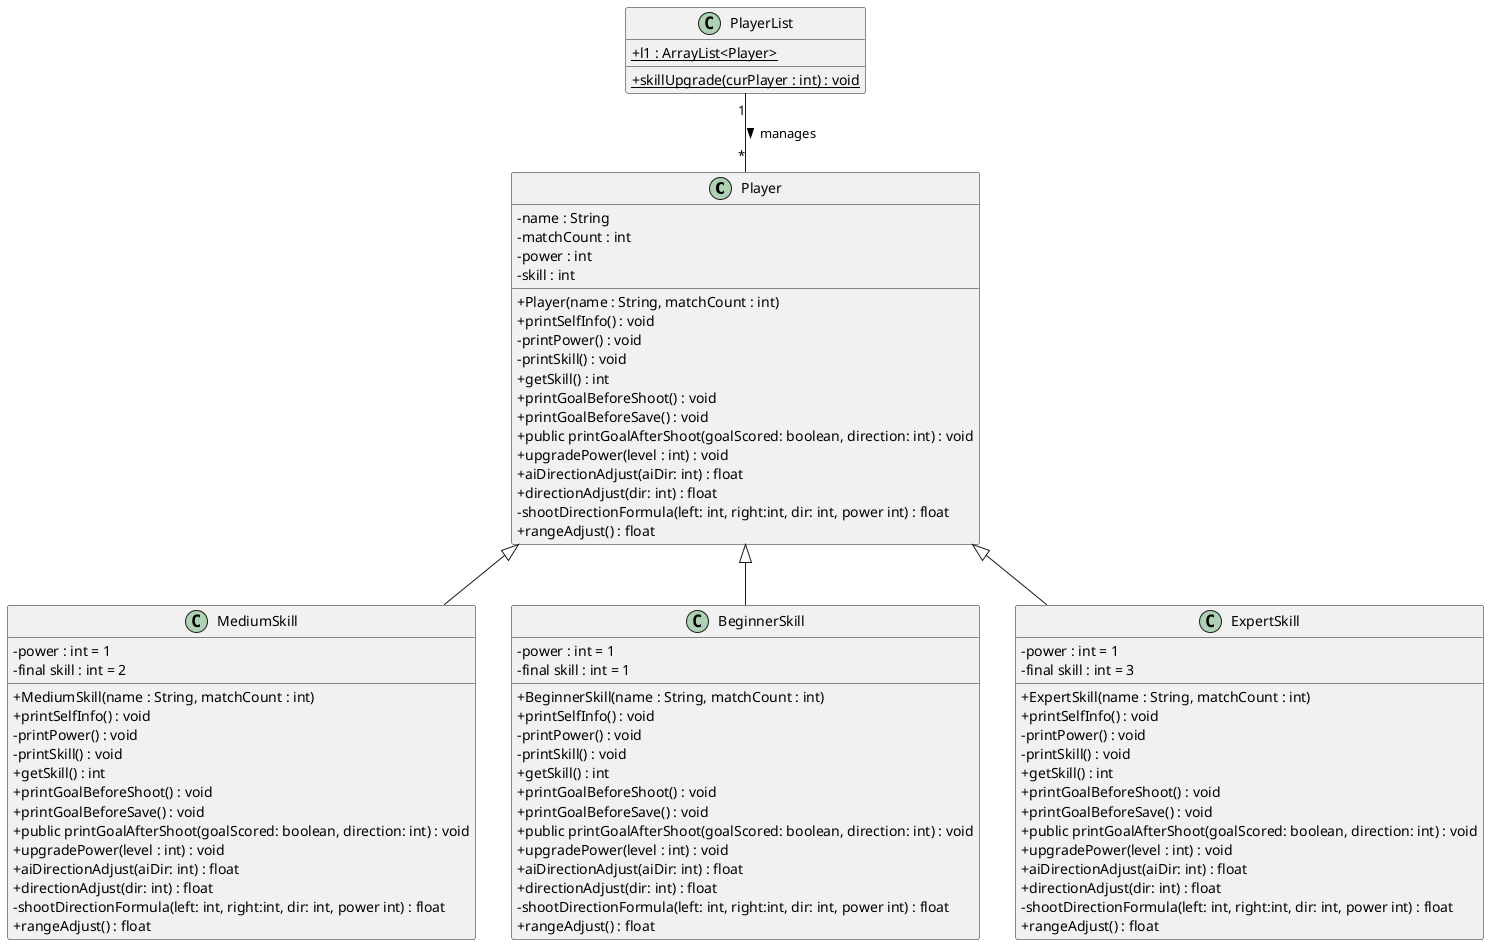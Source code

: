 @startuml FootballPenaltyShooterGameClassDiagram

skinparam classAttributeIconSize 0

class Player {
    - name : String
    - matchCount : int
    - power : int
    - skill : int
    + Player(name : String, matchCount : int)
    + printSelfInfo() : void
    - printPower() : void
    - printSkill() : void
    + getSkill() : int
    + printGoalBeforeShoot() : void
    + printGoalBeforeSave() : void
    + public printGoalAfterShoot(goalScored: boolean, direction: int) : void
    + upgradePower(level : int) : void
    + aiDirectionAdjust(aiDir: int) : float
    + directionAdjust(dir: int) : float
    - shootDirectionFormula(left: int, right:int, dir: int, power int) : float
    + rangeAdjust() : float
}

class MediumSkill {
    - power : int = 1
    - final skill : int = 2
    + MediumSkill(name : String, matchCount : int)
    + printSelfInfo() : void
    - printPower() : void
    - printSkill() : void
    + getSkill() : int
    + printGoalBeforeShoot() : void
    + printGoalBeforeSave() : void
    + public printGoalAfterShoot(goalScored: boolean, direction: int) : void
    + upgradePower(level : int) : void
    + aiDirectionAdjust(aiDir: int) : float
    + directionAdjust(dir: int) : float
    - shootDirectionFormula(left: int, right:int, dir: int, power int) : float
    + rangeAdjust() : float
}

class BeginnerSkill {
    - power : int = 1
    - final skill : int = 1
    + BeginnerSkill(name : String, matchCount : int)
    + printSelfInfo() : void
    - printPower() : void
    - printSkill() : void
    + getSkill() : int
    + printGoalBeforeShoot() : void
    + printGoalBeforeSave() : void
    + public printGoalAfterShoot(goalScored: boolean, direction: int) : void
    + upgradePower(level : int) : void
    + aiDirectionAdjust(aiDir: int) : float
    + directionAdjust(dir: int) : float
    - shootDirectionFormula(left: int, right:int, dir: int, power int) : float
    + rangeAdjust() : float
}

class ExpertSkill {
    - power : int = 1
    - final skill : int = 3
    + ExpertSkill(name : String, matchCount : int)
    + printSelfInfo() : void
    - printPower() : void
    - printSkill() : void
    + getSkill() : int
    + printGoalBeforeShoot() : void
    + printGoalBeforeSave() : void
    + public printGoalAfterShoot(goalScored: boolean, direction: int) : void
    + upgradePower(level : int) : void
    + aiDirectionAdjust(aiDir: int) : float
    + directionAdjust(dir: int) : float
    - shootDirectionFormula(left: int, right:int, dir: int, power int) : float
    + rangeAdjust() : float
}

class PlayerList {
    + {static} l1 : ArrayList<Player>
    + {static} skillUpgrade(curPlayer : int) : void
}

Player <|-- MediumSkill
Player <|-- BeginnerSkill
Player <|-- ExpertSkill

PlayerList "1" -- "*" Player : manages >

@enduml